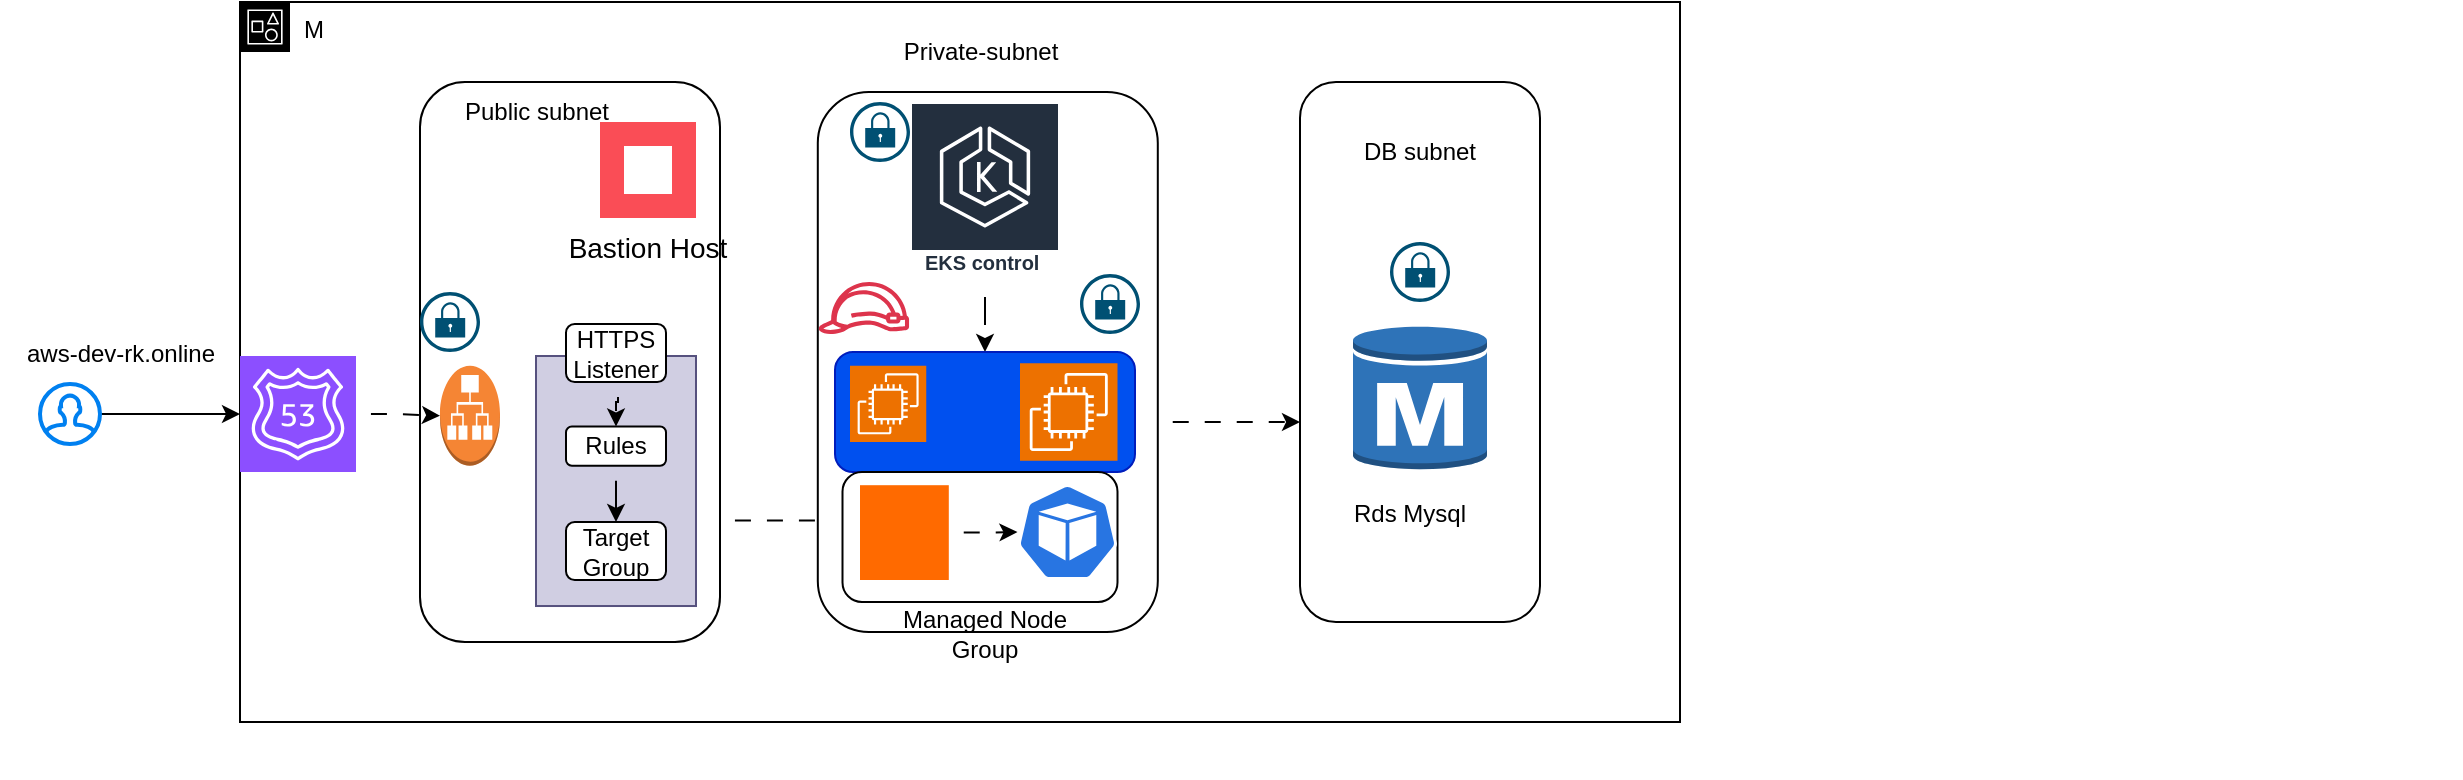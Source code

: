 <mxfile version="25.0.3">
  <diagram name="Page-1" id="2HxR4Ng5PD8vntgg9K9c">
    <mxGraphModel dx="1575" dy="1692" grid="1" gridSize="10" guides="1" tooltips="1" connect="1" arrows="1" fold="1" page="1" pageScale="1" pageWidth="850" pageHeight="1100" math="0" shadow="0">
      <root>
        <mxCell id="0" />
        <mxCell id="1" parent="0" />
        <mxCell id="MAdSaXPtCtztd2ttJc3T-1" value="AWS Account" style="points=[[0,0],[0.25,0],[0.5,0],[0.75,0],[1,0],[1,0.25],[1,0.5],[1,0.75],[1,1],[0.75,1],[0.5,1],[0.25,1],[0,1],[0,0.75],[0,0.5],[0,0.25]];outlineConnect=0;gradientColor=none;html=1;whiteSpace=wrap;fontSize=12;fontStyle=0;container=1;pointerEvents=0;collapsible=0;recursiveResize=0;shape=mxgraph.aws4.group;grIcon=mxgraph.aws4.group_account;strokeColor=#CD2264;fillColor=none;verticalAlign=top;align=left;spacingLeft=30;fontColor=#CD2264;dashed=0;" parent="1" vertex="1">
          <mxGeometry x="-70" y="-60" width="990" as="geometry" />
        </mxCell>
        <mxCell id="MAdSaXPtCtztd2ttJc3T-5" value="M" style="points=[[0,0],[0.25,0],[0.5,0],[0.75,0],[1,0],[1,0.25],[1,0.5],[1,0.75],[1,1],[0.75,1],[0.5,1],[0.25,1],[0,1],[0,0.75],[0,0.5],[0,0.25]];outlineConnect=0;html=1;whiteSpace=wrap;fontSize=12;fontStyle=0;container=1;pointerEvents=0;collapsible=0;recursiveResize=0;shape=mxgraph.aws4.group;grIcon=mxgraph.aws4.group_account;verticalAlign=top;align=left;spacingLeft=30;dashed=0;" parent="1" vertex="1">
          <mxGeometry x="-190" y="-120" width="720" height="360" as="geometry" />
        </mxCell>
        <mxCell id="MAdSaXPtCtztd2ttJc3T-7" value="" style="rounded=1;whiteSpace=wrap;html=1;" parent="MAdSaXPtCtztd2ttJc3T-5" vertex="1">
          <mxGeometry x="530" y="40" width="120" height="270" as="geometry" />
        </mxCell>
        <mxCell id="MAdSaXPtCtztd2ttJc3T-13" style="edgeStyle=orthogonalEdgeStyle;rounded=0;orthogonalLoop=1;jettySize=auto;html=1;flowAnimation=1;entryX=0.437;entryY=0.371;entryDx=0;entryDy=0;entryPerimeter=0;" parent="MAdSaXPtCtztd2ttJc3T-5" source="MAdSaXPtCtztd2ttJc3T-4" target="7nfHV3ub4k7Z6sYTq1c4-20" edge="1">
          <mxGeometry relative="1" as="geometry">
            <Array as="points">
              <mxPoint x="260" y="260" />
            </Array>
          </mxGeometry>
        </mxCell>
        <mxCell id="MAdSaXPtCtztd2ttJc3T-4" value="" style="rounded=1;whiteSpace=wrap;html=1;" parent="MAdSaXPtCtztd2ttJc3T-5" vertex="1">
          <mxGeometry x="90" y="40" width="150" height="280" as="geometry" />
        </mxCell>
        <mxCell id="MAdSaXPtCtztd2ttJc3T-9" value="" style="outlineConnect=0;dashed=0;verticalLabelPosition=bottom;verticalAlign=top;align=center;html=1;shape=mxgraph.aws3.application_load_balancer;fillColor=#F58534;gradientColor=none;" parent="MAdSaXPtCtztd2ttJc3T-5" vertex="1">
          <mxGeometry x="100" y="181.87" width="30" height="50" as="geometry" />
        </mxCell>
        <mxCell id="MAdSaXPtCtztd2ttJc3T-11" value="" style="edgeStyle=orthogonalEdgeStyle;rounded=0;orthogonalLoop=1;jettySize=auto;html=1;flowAnimation=1;" parent="MAdSaXPtCtztd2ttJc3T-5" source="MAdSaXPtCtztd2ttJc3T-3" target="MAdSaXPtCtztd2ttJc3T-7" edge="1">
          <mxGeometry relative="1" as="geometry">
            <Array as="points">
              <mxPoint x="500" y="210" />
              <mxPoint x="500" y="210" />
            </Array>
          </mxGeometry>
        </mxCell>
        <mxCell id="MAdSaXPtCtztd2ttJc3T-3" value="" style="rounded=1;whiteSpace=wrap;html=1;" parent="MAdSaXPtCtztd2ttJc3T-5" vertex="1">
          <mxGeometry x="288.9" y="45" width="170" height="270" as="geometry" />
        </mxCell>
        <mxCell id="MAdSaXPtCtztd2ttJc3T-53" value="" style="edgeStyle=orthogonalEdgeStyle;rounded=0;orthogonalLoop=1;jettySize=auto;html=1;flowAnimation=1;" parent="MAdSaXPtCtztd2ttJc3T-5" source="MAdSaXPtCtztd2ttJc3T-10" target="MAdSaXPtCtztd2ttJc3T-16" edge="1">
          <mxGeometry relative="1" as="geometry" />
        </mxCell>
        <mxCell id="MAdSaXPtCtztd2ttJc3T-10" value="EKS control&amp;nbsp;" style="sketch=0;outlineConnect=0;fontColor=#232F3E;gradientColor=none;strokeColor=#ffffff;fillColor=#232F3E;dashed=0;verticalLabelPosition=middle;verticalAlign=bottom;align=center;html=1;whiteSpace=wrap;fontSize=10;fontStyle=1;spacing=3;shape=mxgraph.aws4.productIcon;prIcon=mxgraph.aws4.eks;" parent="MAdSaXPtCtztd2ttJc3T-5" vertex="1">
          <mxGeometry x="335" y="50" width="75" height="90" as="geometry" />
        </mxCell>
        <mxCell id="MAdSaXPtCtztd2ttJc3T-16" value="" style="rounded=1;whiteSpace=wrap;html=1;strokeColor=#001DBC;fillColor=#0050ef;fontColor=#ffffff;movable=0;resizable=0;rotatable=0;deletable=0;editable=0;locked=1;connectable=0;" parent="MAdSaXPtCtztd2ttJc3T-5" vertex="1">
          <mxGeometry x="297.5" y="175" width="150" height="60" as="geometry" />
        </mxCell>
        <mxCell id="MAdSaXPtCtztd2ttJc3T-18" value="" style="sketch=0;points=[[0,0,0],[0.25,0,0],[0.5,0,0],[0.75,0,0],[1,0,0],[0,1,0],[0.25,1,0],[0.5,1,0],[0.75,1,0],[1,1,0],[0,0.25,0],[0,0.5,0],[0,0.75,0],[1,0.25,0],[1,0.5,0],[1,0.75,0]];outlineConnect=0;fontColor=#232F3E;fillColor=#ED7100;strokeColor=#ffffff;dashed=0;verticalLabelPosition=bottom;verticalAlign=top;align=center;html=1;fontSize=12;fontStyle=0;aspect=fixed;shape=mxgraph.aws4.resourceIcon;resIcon=mxgraph.aws4.ec2;" parent="MAdSaXPtCtztd2ttJc3T-5" vertex="1">
          <mxGeometry x="305" y="181.87" width="38.13" height="38.13" as="geometry" />
        </mxCell>
        <mxCell id="MAdSaXPtCtztd2ttJc3T-21" value="" style="sketch=0;points=[[0,0,0],[0.25,0,0],[0.5,0,0],[0.75,0,0],[1,0,0],[0,1,0],[0.25,1,0],[0.5,1,0],[0.75,1,0],[1,1,0],[0,0.25,0],[0,0.5,0],[0,0.75,0],[1,0.25,0],[1,0.5,0],[1,0.75,0]];outlineConnect=0;fontColor=#232F3E;fillColor=#ED7100;strokeColor=#ffffff;dashed=0;verticalLabelPosition=bottom;verticalAlign=top;align=center;html=1;fontSize=12;fontStyle=0;aspect=fixed;shape=mxgraph.aws4.resourceIcon;resIcon=mxgraph.aws4.ec2;" parent="MAdSaXPtCtztd2ttJc3T-5" vertex="1">
          <mxGeometry x="390" y="180.62" width="48.75" height="48.75" as="geometry" />
        </mxCell>
        <mxCell id="MAdSaXPtCtztd2ttJc3T-22" value="Bastion Host" style="shape=rect;fillColor=#FA4D56;aspect=fixed;resizable=0;labelPosition=center;verticalLabelPosition=bottom;align=center;verticalAlign=top;strokeColor=none;fontSize=14;" parent="MAdSaXPtCtztd2ttJc3T-5" vertex="1">
          <mxGeometry x="180" y="60" width="48" height="48" as="geometry" />
        </mxCell>
        <mxCell id="MAdSaXPtCtztd2ttJc3T-23" value="" style="fillColor=#ffffff;strokeColor=none;dashed=0;outlineConnect=0;html=1;labelPosition=center;verticalLabelPosition=bottom;verticalAlign=top;part=1;movable=0;resizable=0;rotatable=0;shape=mxgraph.ibm_cloud.bastion-host" parent="MAdSaXPtCtztd2ttJc3T-22" vertex="1">
          <mxGeometry width="24" height="24" relative="1" as="geometry">
            <mxPoint x="12" y="12" as="offset" />
          </mxGeometry>
        </mxCell>
        <mxCell id="MAdSaXPtCtztd2ttJc3T-26" value="" style="edgeStyle=orthogonalEdgeStyle;rounded=0;orthogonalLoop=1;jettySize=auto;html=1;flowAnimation=1;" parent="MAdSaXPtCtztd2ttJc3T-5" source="MAdSaXPtCtztd2ttJc3T-25" target="MAdSaXPtCtztd2ttJc3T-9" edge="1">
          <mxGeometry relative="1" as="geometry" />
        </mxCell>
        <mxCell id="MAdSaXPtCtztd2ttJc3T-25" value="" style="sketch=0;points=[[0,0,0],[0.25,0,0],[0.5,0,0],[0.75,0,0],[1,0,0],[0,1,0],[0.25,1,0],[0.5,1,0],[0.75,1,0],[1,1,0],[0,0.25,0],[0,0.5,0],[0,0.75,0],[1,0.25,0],[1,0.5,0],[1,0.75,0]];outlineConnect=0;fontColor=#232F3E;fillColor=#8C4FFF;strokeColor=#ffffff;dashed=0;verticalLabelPosition=bottom;verticalAlign=top;align=center;html=1;fontSize=12;fontStyle=0;aspect=fixed;shape=mxgraph.aws4.resourceIcon;resIcon=mxgraph.aws4.route_53;" parent="MAdSaXPtCtztd2ttJc3T-5" vertex="1">
          <mxGeometry y="177" width="58" height="58" as="geometry" />
        </mxCell>
        <mxCell id="MAdSaXPtCtztd2ttJc3T-27" value="" style="outlineConnect=0;dashed=0;verticalLabelPosition=bottom;verticalAlign=top;align=center;html=1;shape=mxgraph.aws3.rds_db_instance;fillColor=#2E73B8;gradientColor=none;" parent="MAdSaXPtCtztd2ttJc3T-5" vertex="1">
          <mxGeometry x="556.5" y="161" width="67" height="74" as="geometry" />
        </mxCell>
        <mxCell id="MAdSaXPtCtztd2ttJc3T-28" value="" style="sketch=0;points=[[0.5,0,0],[1,0.5,0],[0.5,1,0],[0,0.5,0],[0.145,0.145,0],[0.856,0.145,0],[0.855,0.856,0],[0.145,0.855,0]];verticalLabelPosition=bottom;html=1;verticalAlign=top;aspect=fixed;align=center;pointerEvents=1;shape=mxgraph.cisco19.lock;fillColor=#005073;strokeColor=none;" parent="MAdSaXPtCtztd2ttJc3T-5" vertex="1">
          <mxGeometry x="575" y="120" width="30" height="30" as="geometry" />
        </mxCell>
        <mxCell id="MAdSaXPtCtztd2ttJc3T-29" value="" style="sketch=0;points=[[0.5,0,0],[1,0.5,0],[0.5,1,0],[0,0.5,0],[0.145,0.145,0],[0.856,0.145,0],[0.855,0.856,0],[0.145,0.855,0]];verticalLabelPosition=bottom;html=1;verticalAlign=top;aspect=fixed;align=center;pointerEvents=1;shape=mxgraph.cisco19.lock;fillColor=#005073;strokeColor=none;" parent="MAdSaXPtCtztd2ttJc3T-5" vertex="1">
          <mxGeometry x="305" y="50" width="30" height="30" as="geometry" />
        </mxCell>
        <mxCell id="MAdSaXPtCtztd2ttJc3T-30" value="" style="sketch=0;points=[[0.5,0,0],[1,0.5,0],[0.5,1,0],[0,0.5,0],[0.145,0.145,0],[0.856,0.145,0],[0.855,0.856,0],[0.145,0.855,0]];verticalLabelPosition=bottom;html=1;verticalAlign=top;aspect=fixed;align=center;pointerEvents=1;shape=mxgraph.cisco19.lock;fillColor=#005073;strokeColor=none;" parent="MAdSaXPtCtztd2ttJc3T-5" vertex="1">
          <mxGeometry x="420" y="136" width="30" height="30" as="geometry" />
        </mxCell>
        <mxCell id="MAdSaXPtCtztd2ttJc3T-50" value="" style="sketch=0;points=[[0.5,0,0],[1,0.5,0],[0.5,1,0],[0,0.5,0],[0.145,0.145,0],[0.856,0.145,0],[0.855,0.856,0],[0.145,0.855,0]];verticalLabelPosition=bottom;html=1;verticalAlign=top;aspect=fixed;align=center;pointerEvents=1;shape=mxgraph.cisco19.lock;fillColor=#005073;strokeColor=none;" parent="MAdSaXPtCtztd2ttJc3T-5" vertex="1">
          <mxGeometry x="90" y="145" width="30" height="30" as="geometry" />
        </mxCell>
        <mxCell id="MAdSaXPtCtztd2ttJc3T-52" value="" style="sketch=0;outlineConnect=0;fontColor=#232F3E;gradientColor=none;fillColor=#DD344C;strokeColor=none;dashed=0;verticalLabelPosition=bottom;verticalAlign=top;align=center;html=1;fontSize=12;fontStyle=0;aspect=fixed;pointerEvents=1;shape=mxgraph.aws4.role;" parent="MAdSaXPtCtztd2ttJc3T-5" vertex="1">
          <mxGeometry x="288.9" y="140" width="46.1" height="26" as="geometry" />
        </mxCell>
        <mxCell id="NPVtZ-30U368gHIfS6Fi-1" value="Public subnet" style="text;html=1;align=center;verticalAlign=middle;whiteSpace=wrap;rounded=0;" parent="MAdSaXPtCtztd2ttJc3T-5" vertex="1">
          <mxGeometry x="108" y="40" width="81" height="30" as="geometry" />
        </mxCell>
        <mxCell id="NPVtZ-30U368gHIfS6Fi-2" value="Private-subnet" style="text;html=1;align=center;verticalAlign=middle;whiteSpace=wrap;rounded=0;" parent="MAdSaXPtCtztd2ttJc3T-5" vertex="1">
          <mxGeometry x="327.5" y="10" width="85" height="30" as="geometry" />
        </mxCell>
        <mxCell id="NPVtZ-30U368gHIfS6Fi-3" value="DB subnet" style="text;html=1;align=center;verticalAlign=middle;whiteSpace=wrap;rounded=0;" parent="MAdSaXPtCtztd2ttJc3T-5" vertex="1">
          <mxGeometry x="560" y="60" width="60" height="30" as="geometry" />
        </mxCell>
        <mxCell id="7nfHV3ub4k7Z6sYTq1c4-2" value="" style="rounded=0;whiteSpace=wrap;html=1;fillColor=#d0cee2;strokeColor=#56517e;" vertex="1" parent="MAdSaXPtCtztd2ttJc3T-5">
          <mxGeometry x="148" y="177" width="80" height="125.01" as="geometry" />
        </mxCell>
        <mxCell id="7nfHV3ub4k7Z6sYTq1c4-6" value="" style="edgeStyle=orthogonalEdgeStyle;rounded=0;orthogonalLoop=1;jettySize=auto;html=1;flowAnimation=1;" edge="1" parent="MAdSaXPtCtztd2ttJc3T-5" source="7nfHV3ub4k7Z6sYTq1c4-3" target="7nfHV3ub4k7Z6sYTq1c4-5">
          <mxGeometry relative="1" as="geometry" />
        </mxCell>
        <mxCell id="7nfHV3ub4k7Z6sYTq1c4-3" value="&lt;div&gt;Rules&lt;/div&gt;" style="rounded=1;whiteSpace=wrap;html=1;" vertex="1" parent="MAdSaXPtCtztd2ttJc3T-5">
          <mxGeometry x="163" y="212.24" width="50" height="19.63" as="geometry" />
        </mxCell>
        <mxCell id="7nfHV3ub4k7Z6sYTq1c4-11" value="" style="edgeStyle=orthogonalEdgeStyle;rounded=0;orthogonalLoop=1;jettySize=auto;html=1;entryX=0.5;entryY=0;entryDx=0;entryDy=0;flowAnimation=1;" edge="1" parent="MAdSaXPtCtztd2ttJc3T-5" source="7nfHV3ub4k7Z6sYTq1c4-4" target="7nfHV3ub4k7Z6sYTq1c4-3">
          <mxGeometry relative="1" as="geometry">
            <mxPoint x="188" y="200" as="targetPoint" />
            <Array as="points">
              <mxPoint x="188" y="190" />
              <mxPoint x="189" y="190" />
              <mxPoint x="189" y="200" />
              <mxPoint x="188" y="200" />
            </Array>
          </mxGeometry>
        </mxCell>
        <mxCell id="7nfHV3ub4k7Z6sYTq1c4-4" value="HTTPS&lt;div&gt;Listener&lt;/div&gt;" style="rounded=1;whiteSpace=wrap;html=1;" vertex="1" parent="MAdSaXPtCtztd2ttJc3T-5">
          <mxGeometry x="163" y="161" width="50" height="29" as="geometry" />
        </mxCell>
        <mxCell id="7nfHV3ub4k7Z6sYTq1c4-5" value="&lt;div&gt;Target&lt;/div&gt;&lt;div&gt;Group&lt;/div&gt;" style="rounded=1;whiteSpace=wrap;html=1;" vertex="1" parent="MAdSaXPtCtztd2ttJc3T-5">
          <mxGeometry x="163" y="260" width="50" height="29" as="geometry" />
        </mxCell>
        <mxCell id="7nfHV3ub4k7Z6sYTq1c4-17" value="" style="rounded=1;whiteSpace=wrap;html=1;" vertex="1" parent="MAdSaXPtCtztd2ttJc3T-5">
          <mxGeometry x="301.25" y="235" width="137.5" height="65" as="geometry" />
        </mxCell>
        <mxCell id="7nfHV3ub4k7Z6sYTq1c4-18" value="" style="aspect=fixed;sketch=0;html=1;dashed=0;whitespace=wrap;verticalLabelPosition=bottom;verticalAlign=top;fillColor=#2875E2;strokeColor=#ffffff;points=[[0.005,0.63,0],[0.1,0.2,0],[0.9,0.2,0],[0.5,0,0],[0.995,0.63,0],[0.72,0.99,0],[0.5,1,0],[0.28,0.99,0]];shape=mxgraph.kubernetes.icon2;prIcon=pod" vertex="1" parent="MAdSaXPtCtztd2ttJc3T-5">
          <mxGeometry x="388.75" y="241" width="50" height="48" as="geometry" />
        </mxCell>
        <mxCell id="7nfHV3ub4k7Z6sYTq1c4-21" value="" style="edgeStyle=orthogonalEdgeStyle;rounded=0;orthogonalLoop=1;jettySize=auto;html=1;flowAnimation=1;" edge="1" parent="MAdSaXPtCtztd2ttJc3T-5" source="7nfHV3ub4k7Z6sYTq1c4-20" target="7nfHV3ub4k7Z6sYTq1c4-18">
          <mxGeometry relative="1" as="geometry" />
        </mxCell>
        <mxCell id="7nfHV3ub4k7Z6sYTq1c4-20" value="" style="points=[];aspect=fixed;html=1;align=center;shadow=0;dashed=0;fillColor=#FF6A00;strokeColor=none;shape=mxgraph.alibaba_cloud.drds_distribute_relational_database_service;" vertex="1" parent="MAdSaXPtCtztd2ttJc3T-5">
          <mxGeometry x="310" y="241.6" width="44.4" height="47.4" as="geometry" />
        </mxCell>
        <mxCell id="7nfHV3ub4k7Z6sYTq1c4-22" value="Managed Node Group&lt;div&gt;&lt;br&gt;&lt;/div&gt;&lt;div&gt;&lt;br&gt;&lt;/div&gt;&lt;div&gt;&lt;br&gt;&lt;div&gt;&lt;br&gt;&lt;/div&gt;&lt;/div&gt;" style="text;html=1;align=center;verticalAlign=middle;whiteSpace=wrap;rounded=0;" vertex="1" parent="MAdSaXPtCtztd2ttJc3T-5">
          <mxGeometry x="321.88" y="330" width="101.25" height="30" as="geometry" />
        </mxCell>
        <mxCell id="7nfHV3ub4k7Z6sYTq1c4-24" value="Rds Mysql" style="text;html=1;align=center;verticalAlign=middle;whiteSpace=wrap;rounded=0;" vertex="1" parent="MAdSaXPtCtztd2ttJc3T-5">
          <mxGeometry x="555" y="241" width="60" height="30" as="geometry" />
        </mxCell>
        <mxCell id="7nfHV3ub4k7Z6sYTq1c4-14" value="" style="edgeStyle=orthogonalEdgeStyle;rounded=0;orthogonalLoop=1;jettySize=auto;html=1;" edge="1" parent="1" source="7nfHV3ub4k7Z6sYTq1c4-13" target="MAdSaXPtCtztd2ttJc3T-25">
          <mxGeometry relative="1" as="geometry" />
        </mxCell>
        <mxCell id="7nfHV3ub4k7Z6sYTq1c4-13" value="" style="html=1;verticalLabelPosition=bottom;align=center;labelBackgroundColor=#ffffff;verticalAlign=top;strokeWidth=2;strokeColor=#0080F0;shadow=0;dashed=0;shape=mxgraph.ios7.icons.user;" vertex="1" parent="1">
          <mxGeometry x="-290" y="71" width="30" height="30" as="geometry" />
        </mxCell>
        <mxCell id="7nfHV3ub4k7Z6sYTq1c4-25" value="aws-dev-rk.online" style="text;html=1;align=center;verticalAlign=middle;resizable=0;points=[];autosize=1;strokeColor=none;fillColor=none;" vertex="1" parent="1">
          <mxGeometry x="-310" y="41" width="120" height="30" as="geometry" />
        </mxCell>
      </root>
    </mxGraphModel>
  </diagram>
</mxfile>
